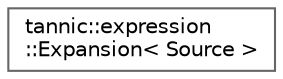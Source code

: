 digraph "Graphical Class Hierarchy"
{
 // LATEX_PDF_SIZE
  bgcolor="transparent";
  edge [fontname=Helvetica,fontsize=10,labelfontname=Helvetica,labelfontsize=10];
  node [fontname=Helvetica,fontsize=10,shape=box,height=0.2,width=0.4];
  rankdir="LR";
  Node0 [id="Node000000",label="tannic::expression\l::Expansion\< Source \>",height=0.2,width=0.4,color="grey40", fillcolor="white", style="filled",URL="$d0/d10/classtannic_1_1expression_1_1Expansion.html",tooltip="Expression template for expanding (broadcasting) singleton dimensions of a tensor."];
}
